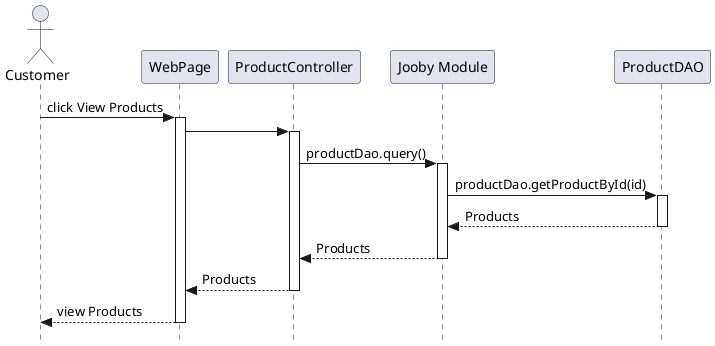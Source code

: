 @startuml
' use strict UML mode
skinparam style strictuml

actor "Customer" as customer
participant "WebPage" as webpage
participant "ProductController" as prodCtrl
participant "Jooby Module" as joobyModule
participant "ProductDAO" as productDao

customer->webpage++: click View Products
webpage->prodCtrl++
prodCtrl->joobyModule++: productDao.query()
joobyModule->productDao++: productDao.getProductById(id)
productDao-->joobyModule: Products
productDao--
joobyModule-->prodCtrl: Products
joobyModule--
prodCtrl-->webpage: Products
prodCtrl--
webpage-->customer: view Products
webpage--

@enduml
